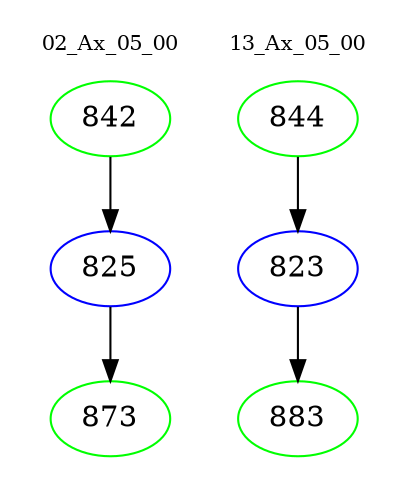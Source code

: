 digraph{
subgraph cluster_0 {
color = white
label = "02_Ax_05_00";
fontsize=10;
T0_842 [label="842", color="green"]
T0_842 -> T0_825 [color="black"]
T0_825 [label="825", color="blue"]
T0_825 -> T0_873 [color="black"]
T0_873 [label="873", color="green"]
}
subgraph cluster_1 {
color = white
label = "13_Ax_05_00";
fontsize=10;
T1_844 [label="844", color="green"]
T1_844 -> T1_823 [color="black"]
T1_823 [label="823", color="blue"]
T1_823 -> T1_883 [color="black"]
T1_883 [label="883", color="green"]
}
}
